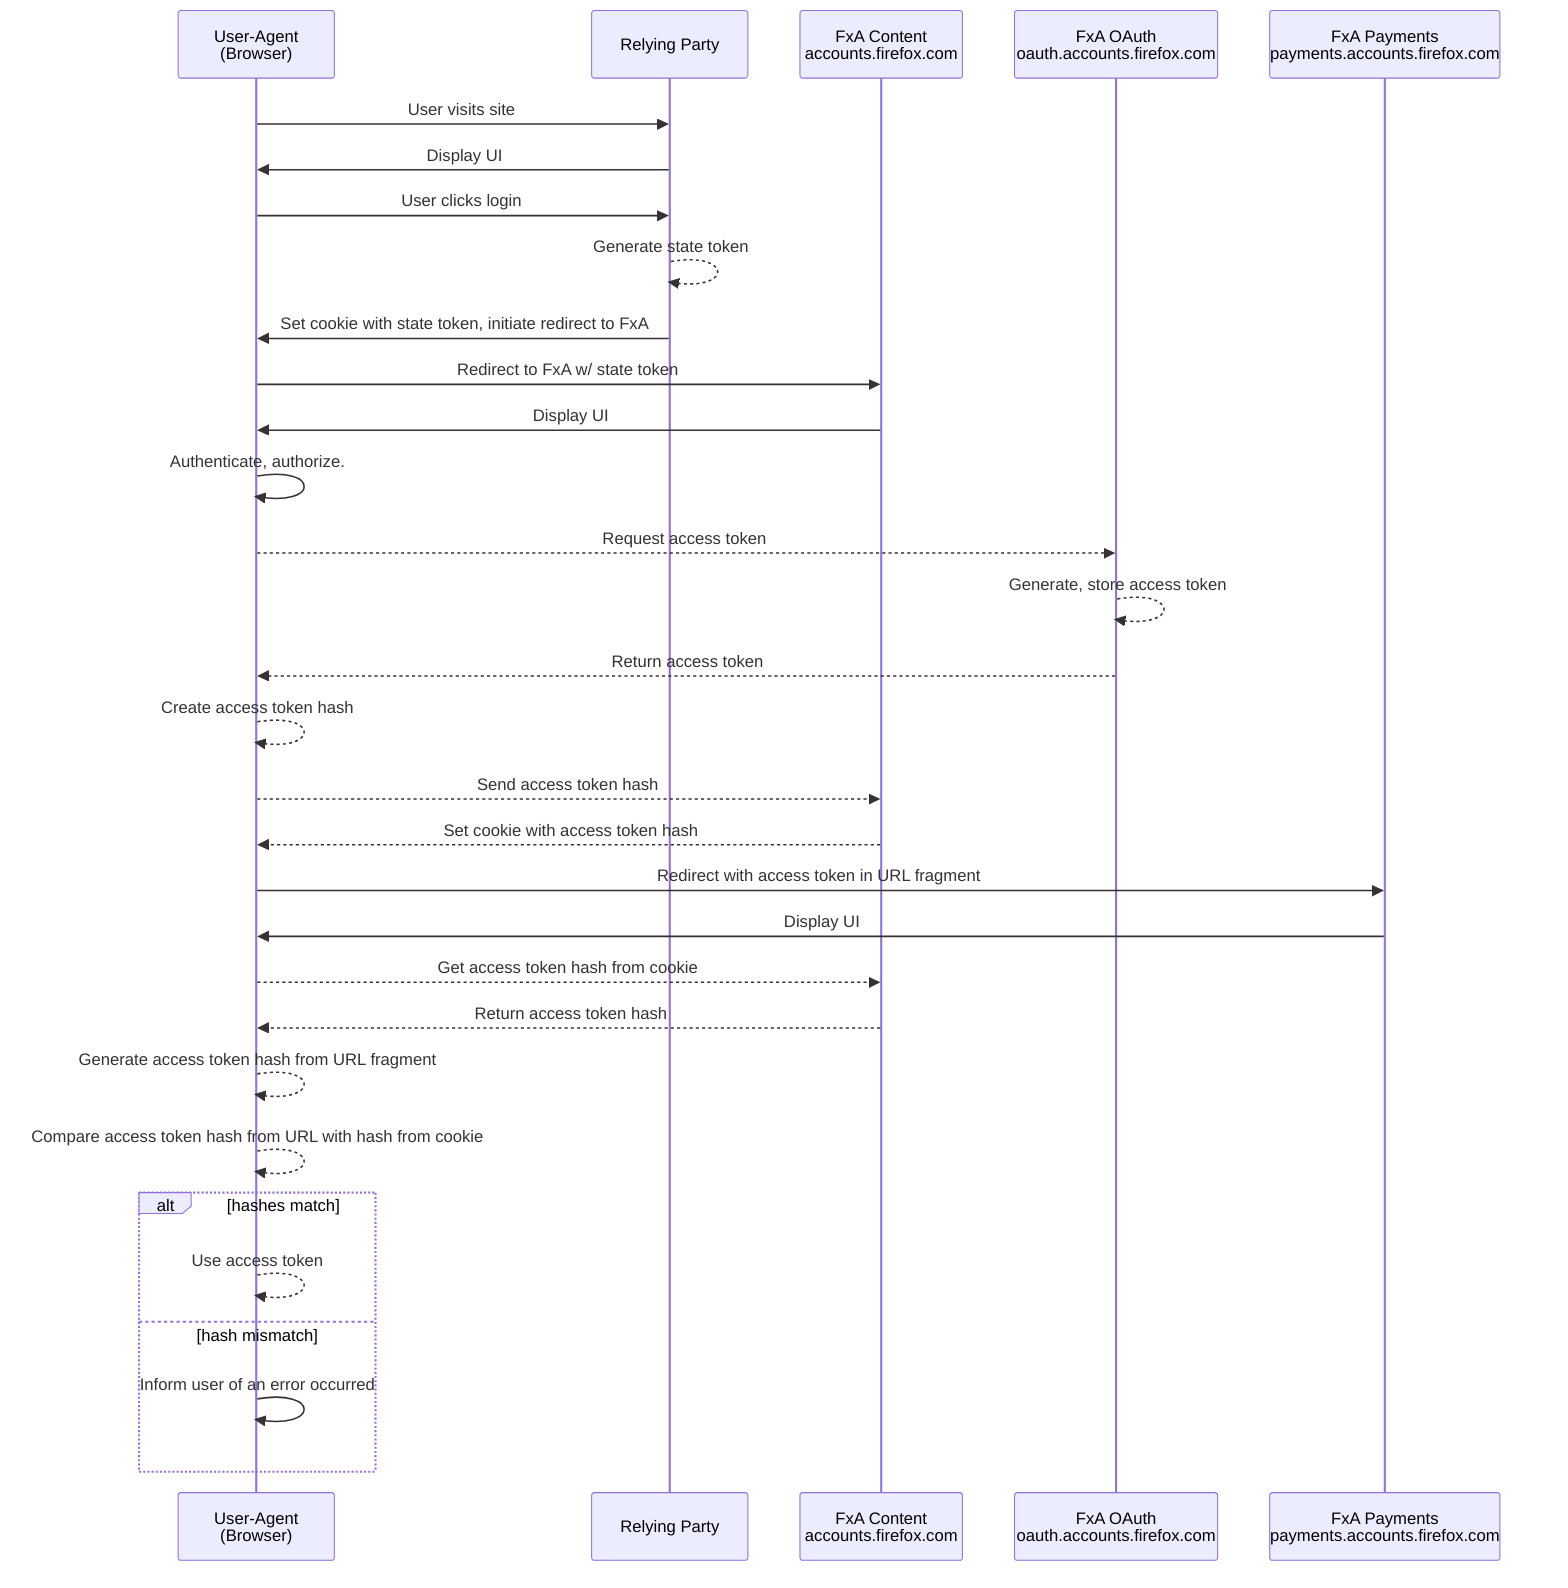sequenceDiagram
participant UA as User-Agent<br>(Browser)
participant RP as Relying Party
participant FxA as FxA Content<br>accounts.firefox.com
participant FxAO as FxA OAuth<br>oauth.accounts.firefox.com
participant FxAP as FxA Payments<br>payments.accounts.firefox.com

UA->>RP: User visits site
RP->>UA: Display UI
UA->>RP: User clicks login
RP-->>RP: Generate state token
RP->>UA: Set cookie with state token, initiate redirect to FxA
UA->>FxA: Redirect to FxA w/ state token
FxA->>UA: Display UI
UA->>UA: Authenticate, authorize.
UA-->>FxAO: Request access token
FxAO-->>FxAO: Generate, store access token
FxAO-->>UA: Return access token
UA-->>UA: Create access token hash
UA-->>FxA: Send access token hash
FxA-->>UA: Set cookie with access token hash
UA->>FxAP: Redirect with access token in URL fragment
FxAP->>UA: Display UI
UA-->>FxA: Get access token hash from cookie
FxA-->>UA: Return access token hash
UA-->>UA: Generate access token hash from URL fragment
UA-->>UA: Compare access token hash from URL with hash from cookie
alt hashes match
  UA-->>UA: Use access token
else hash mismatch
  UA->>UA: Inform user of an error occurred
end